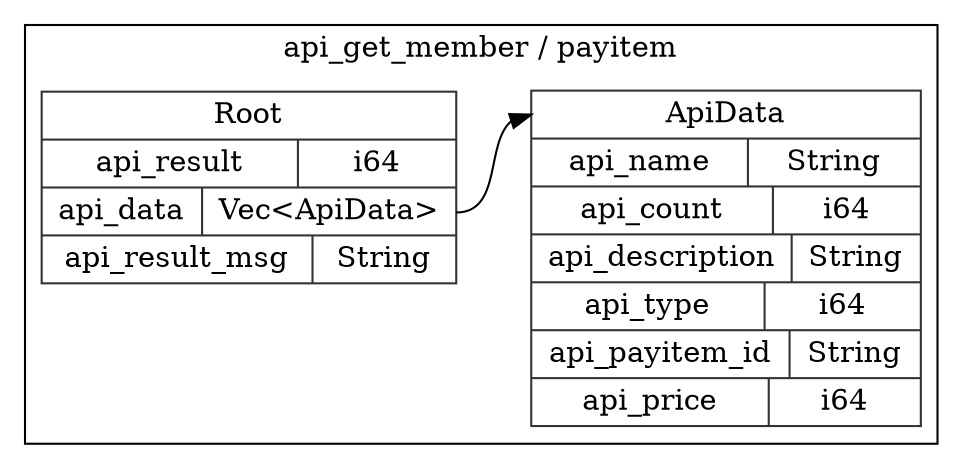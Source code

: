 digraph {
  rankdir=LR;
  subgraph cluster_0 {
    label="api_get_member / payitem";
    node [style="filled", color=white, style="solid", color=gray20];
    api_get_member__payitem__ApiData [label="<ApiData> ApiData  | { api_name | <api_name> String } | { api_count | <api_count> i64 } | { api_description | <api_description> String } | { api_type | <api_type> i64 } | { api_payitem_id | <api_payitem_id> String } | { api_price | <api_price> i64 }", shape=record];
    api_get_member__payitem__Root [label="<Root> Root  | { api_result | <api_result> i64 } | { api_data | <api_data> Vec\<ApiData\> } | { api_result_msg | <api_result_msg> String }", shape=record];
    api_get_member__payitem__Root:api_data:e -> api_get_member__payitem__ApiData:ApiData:w;
  }
}
